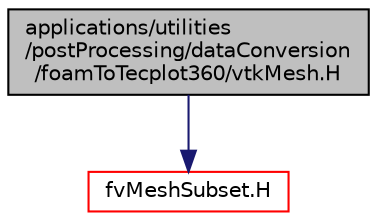 digraph "applications/utilities/postProcessing/dataConversion/foamToTecplot360/vtkMesh.H"
{
  bgcolor="transparent";
  edge [fontname="Helvetica",fontsize="10",labelfontname="Helvetica",labelfontsize="10"];
  node [fontname="Helvetica",fontsize="10",shape=record];
  Node1 [label="applications/utilities\l/postProcessing/dataConversion\l/foamToTecplot360/vtkMesh.H",height=0.2,width=0.4,color="black", fillcolor="grey75", style="filled", fontcolor="black"];
  Node1 -> Node2 [color="midnightblue",fontsize="10",style="solid",fontname="Helvetica"];
  Node2 [label="fvMeshSubset.H",height=0.2,width=0.4,color="red",URL="$a05881.html"];
}
